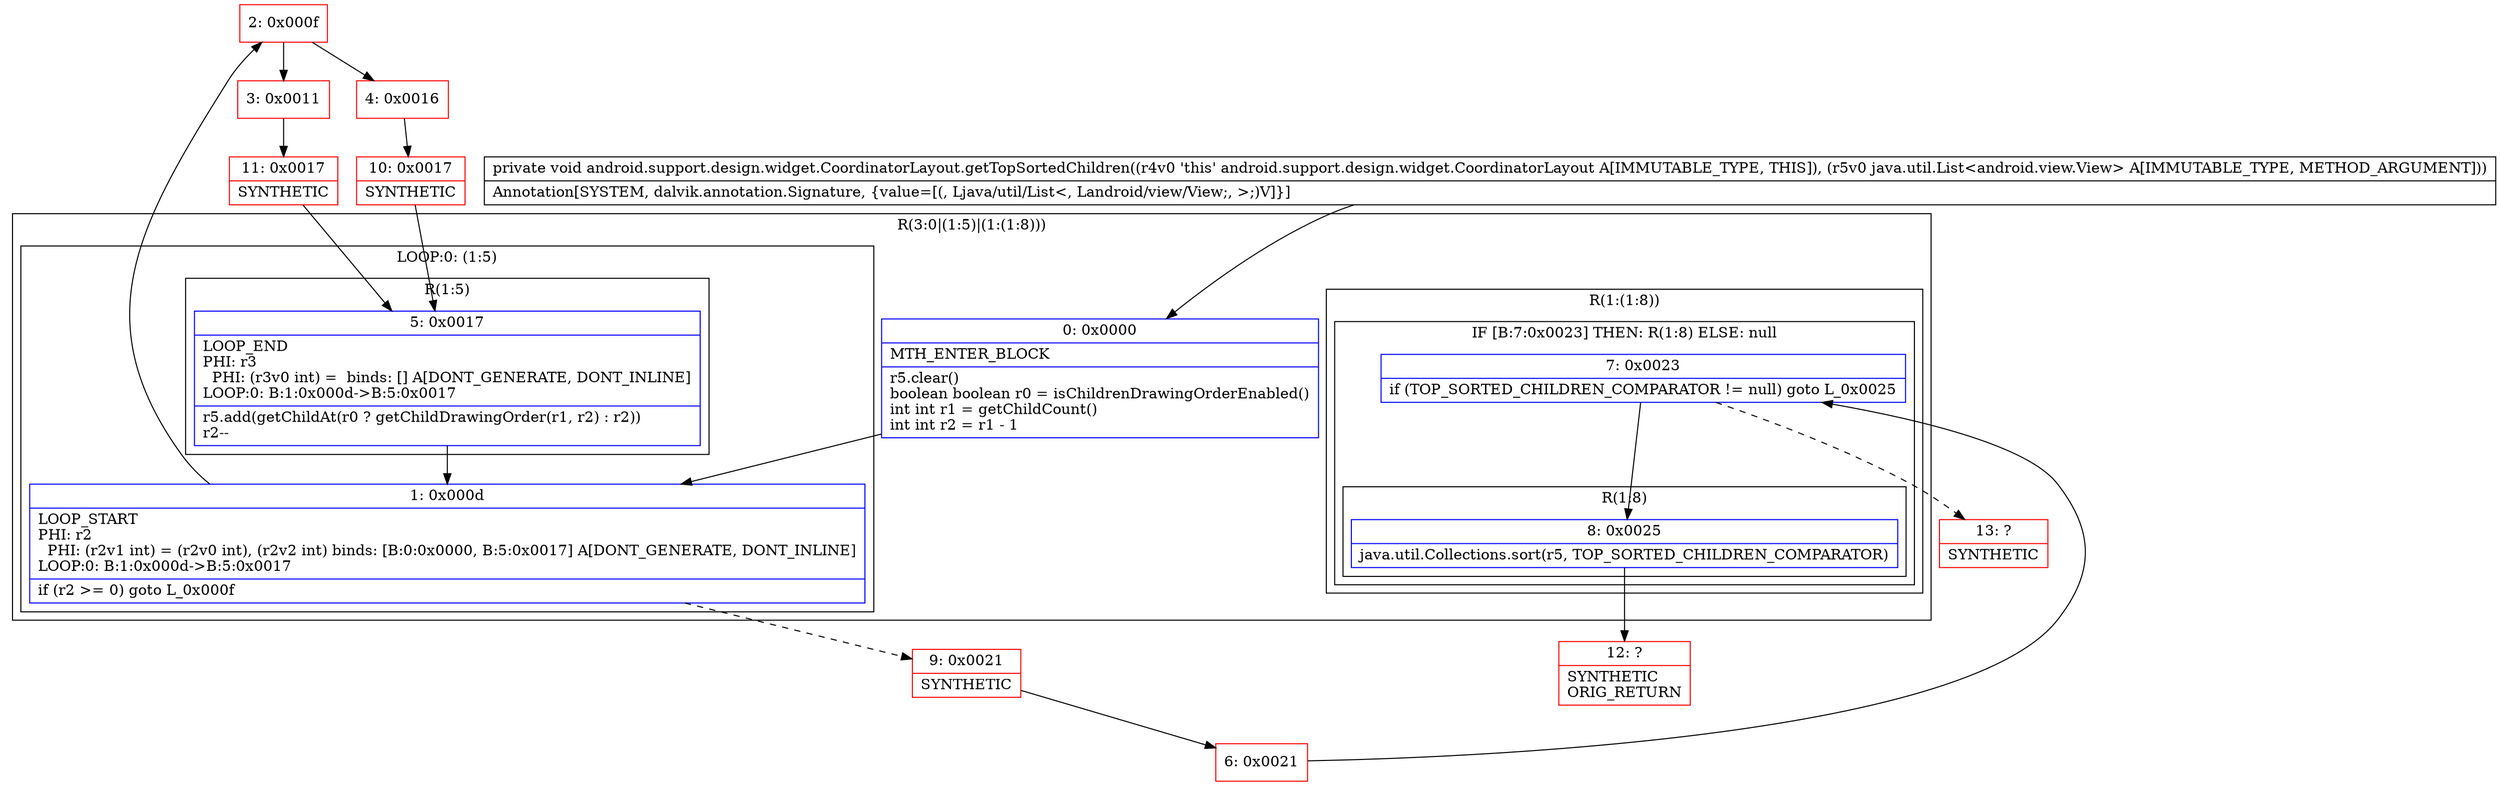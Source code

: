 digraph "CFG forandroid.support.design.widget.CoordinatorLayout.getTopSortedChildren(Ljava\/util\/List;)V" {
subgraph cluster_Region_905637869 {
label = "R(3:0|(1:5)|(1:(1:8)))";
node [shape=record,color=blue];
Node_0 [shape=record,label="{0\:\ 0x0000|MTH_ENTER_BLOCK\l|r5.clear()\lboolean boolean r0 = isChildrenDrawingOrderEnabled()\lint int r1 = getChildCount()\lint int r2 = r1 \- 1\l}"];
subgraph cluster_LoopRegion_1477988143 {
label = "LOOP:0: (1:5)";
node [shape=record,color=blue];
Node_1 [shape=record,label="{1\:\ 0x000d|LOOP_START\lPHI: r2 \l  PHI: (r2v1 int) = (r2v0 int), (r2v2 int) binds: [B:0:0x0000, B:5:0x0017] A[DONT_GENERATE, DONT_INLINE]\lLOOP:0: B:1:0x000d\-\>B:5:0x0017\l|if (r2 \>= 0) goto L_0x000f\l}"];
subgraph cluster_Region_1409276437 {
label = "R(1:5)";
node [shape=record,color=blue];
Node_5 [shape=record,label="{5\:\ 0x0017|LOOP_END\lPHI: r3 \l  PHI: (r3v0 int) =  binds: [] A[DONT_GENERATE, DONT_INLINE]\lLOOP:0: B:1:0x000d\-\>B:5:0x0017\l|r5.add(getChildAt(r0 ? getChildDrawingOrder(r1, r2) : r2))\lr2\-\-\l}"];
}
}
subgraph cluster_Region_398752627 {
label = "R(1:(1:8))";
node [shape=record,color=blue];
subgraph cluster_IfRegion_163873805 {
label = "IF [B:7:0x0023] THEN: R(1:8) ELSE: null";
node [shape=record,color=blue];
Node_7 [shape=record,label="{7\:\ 0x0023|if (TOP_SORTED_CHILDREN_COMPARATOR != null) goto L_0x0025\l}"];
subgraph cluster_Region_1658401580 {
label = "R(1:8)";
node [shape=record,color=blue];
Node_8 [shape=record,label="{8\:\ 0x0025|java.util.Collections.sort(r5, TOP_SORTED_CHILDREN_COMPARATOR)\l}"];
}
}
}
}
Node_2 [shape=record,color=red,label="{2\:\ 0x000f}"];
Node_3 [shape=record,color=red,label="{3\:\ 0x0011}"];
Node_4 [shape=record,color=red,label="{4\:\ 0x0016}"];
Node_6 [shape=record,color=red,label="{6\:\ 0x0021}"];
Node_9 [shape=record,color=red,label="{9\:\ 0x0021|SYNTHETIC\l}"];
Node_10 [shape=record,color=red,label="{10\:\ 0x0017|SYNTHETIC\l}"];
Node_11 [shape=record,color=red,label="{11\:\ 0x0017|SYNTHETIC\l}"];
Node_12 [shape=record,color=red,label="{12\:\ ?|SYNTHETIC\lORIG_RETURN\l}"];
Node_13 [shape=record,color=red,label="{13\:\ ?|SYNTHETIC\l}"];
MethodNode[shape=record,label="{private void android.support.design.widget.CoordinatorLayout.getTopSortedChildren((r4v0 'this' android.support.design.widget.CoordinatorLayout A[IMMUTABLE_TYPE, THIS]), (r5v0 java.util.List\<android.view.View\> A[IMMUTABLE_TYPE, METHOD_ARGUMENT]))  | Annotation[SYSTEM, dalvik.annotation.Signature, \{value=[(, Ljava\/util\/List\<, Landroid\/view\/View;, \>;)V]\}]\l}"];
MethodNode -> Node_0;
Node_0 -> Node_1;
Node_1 -> Node_2;
Node_1 -> Node_9[style=dashed];
Node_5 -> Node_1;
Node_7 -> Node_8;
Node_7 -> Node_13[style=dashed];
Node_8 -> Node_12;
Node_2 -> Node_3;
Node_2 -> Node_4;
Node_3 -> Node_11;
Node_4 -> Node_10;
Node_6 -> Node_7;
Node_9 -> Node_6;
Node_10 -> Node_5;
Node_11 -> Node_5;
}


